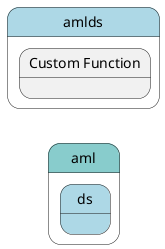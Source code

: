 @startuml
left to right direction


state "aml" as aml #88cccc {
state "ds" as amlds #lightblue {
}
}


state "amlds" as pstatename #lightblue {
    state "Custom Function" as dsfunction {
    }
}





@enduml
